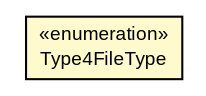 #!/usr/local/bin/dot
#
# Class diagram 
# Generated by UMLGraph version R5_7_2-3-gee82a7 (http://www.umlgraph.org/)
#

digraph G {
	edge [fontname="arial",fontsize=10,labelfontname="arial",labelfontsize=10];
	node [fontname="arial",fontsize=10,shape=plaintext];
	nodesep=0.25;
	ranksep=0.5;
	// com.st.st25sdk.type4a.Type4Tag.Type4FileType
	c40102 [label=<<table title="com.st.st25sdk.type4a.Type4Tag.Type4FileType" border="0" cellborder="1" cellspacing="0" cellpadding="2" port="p" bgcolor="lemonChiffon" href="./Type4Tag.Type4FileType.html">
		<tr><td><table border="0" cellspacing="0" cellpadding="1">
<tr><td align="center" balign="center"> &#171;enumeration&#187; </td></tr>
<tr><td align="center" balign="center"> Type4FileType </td></tr>
		</table></td></tr>
		</table>>, URL="./Type4Tag.Type4FileType.html", fontname="arial", fontcolor="black", fontsize=9.0];
}

